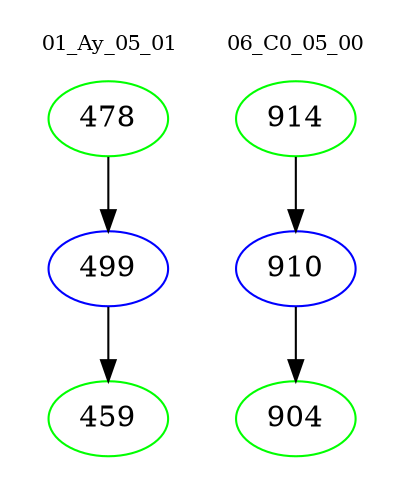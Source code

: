 digraph{
subgraph cluster_0 {
color = white
label = "01_Ay_05_01";
fontsize=10;
T0_478 [label="478", color="green"]
T0_478 -> T0_499 [color="black"]
T0_499 [label="499", color="blue"]
T0_499 -> T0_459 [color="black"]
T0_459 [label="459", color="green"]
}
subgraph cluster_1 {
color = white
label = "06_C0_05_00";
fontsize=10;
T1_914 [label="914", color="green"]
T1_914 -> T1_910 [color="black"]
T1_910 [label="910", color="blue"]
T1_910 -> T1_904 [color="black"]
T1_904 [label="904", color="green"]
}
}
